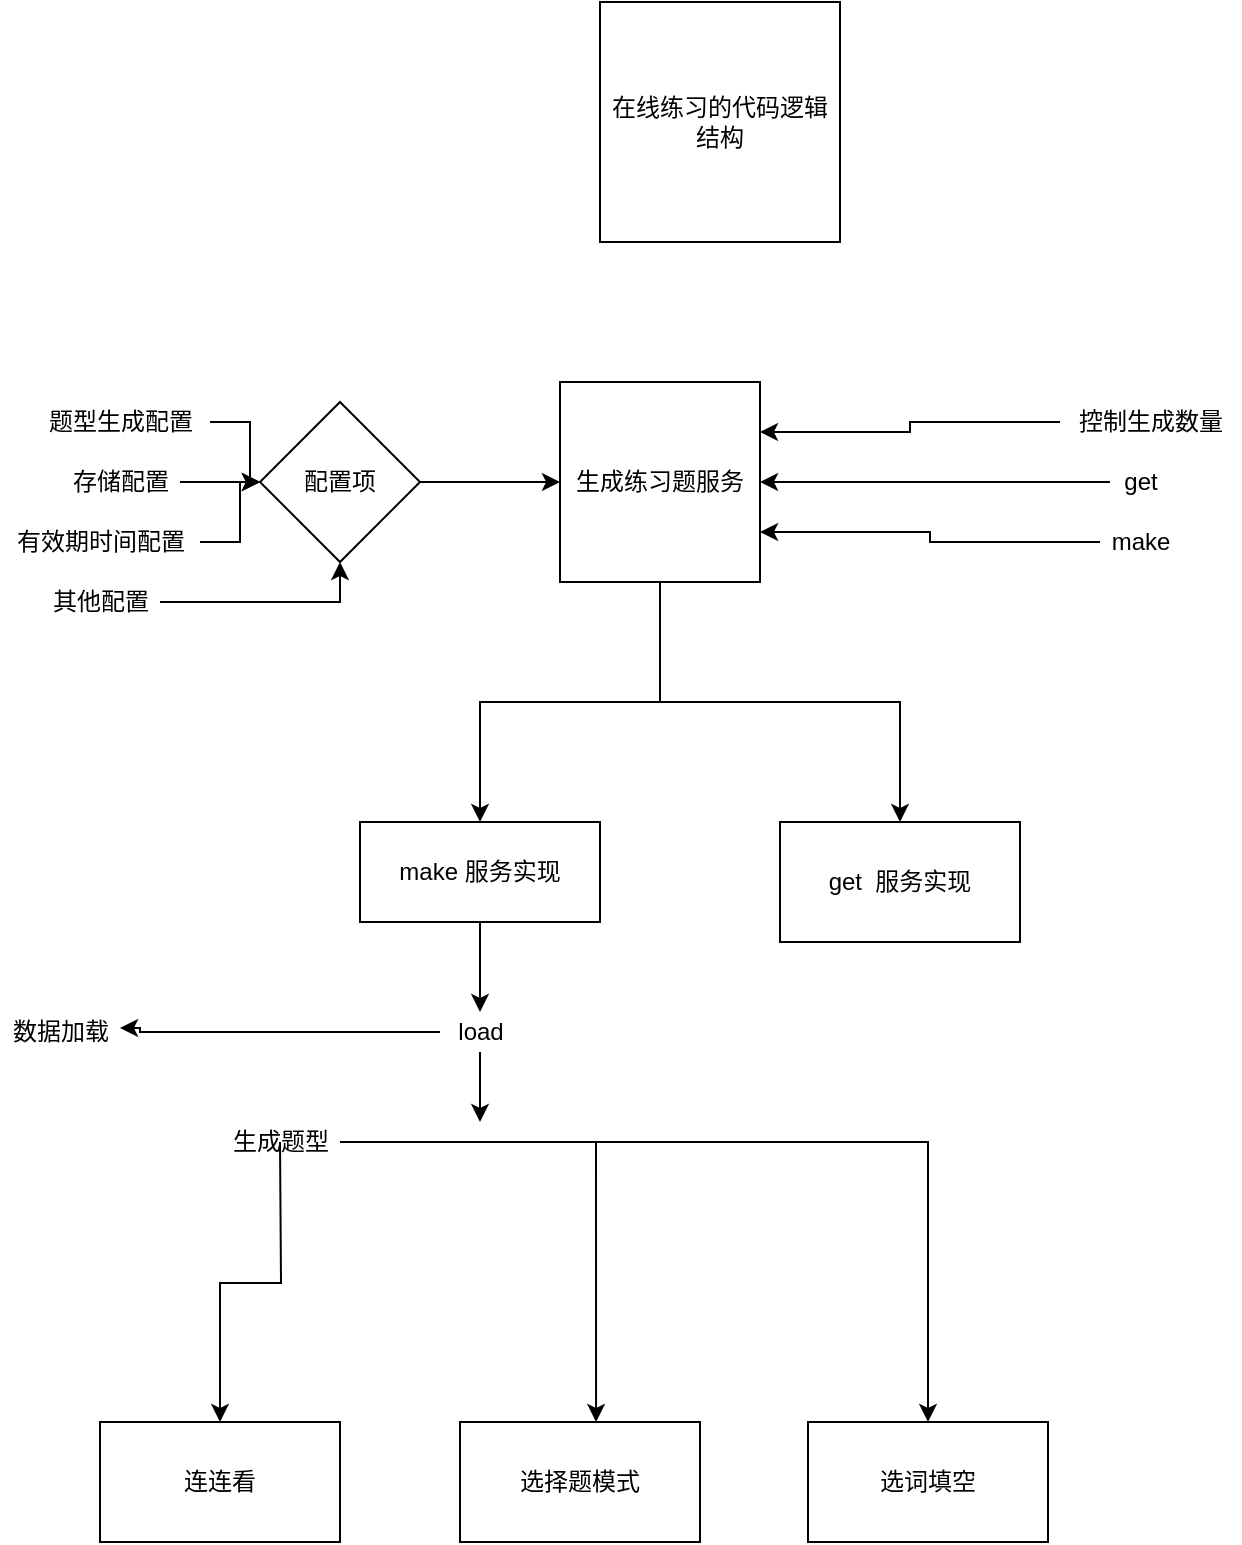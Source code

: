 <mxfile version="14.2.2" type="github">
  <diagram id="dF_qkSadvA-WX4MBEM9q" name="Page-1">
    <mxGraphModel dx="1401" dy="754" grid="1" gridSize="10" guides="1" tooltips="1" connect="1" arrows="1" fold="1" page="1" pageScale="1" pageWidth="827" pageHeight="1169" math="0" shadow="0">
      <root>
        <mxCell id="0" />
        <mxCell id="1" parent="0" />
        <mxCell id="G4-1y-KEtFYx3KAaQVzG-1" value="在线练习的代码逻辑结构&lt;br&gt;" style="whiteSpace=wrap;html=1;aspect=fixed;" vertex="1" parent="1">
          <mxGeometry x="310" y="80" width="120" height="120" as="geometry" />
        </mxCell>
        <mxCell id="G4-1y-KEtFYx3KAaQVzG-2" value="连连看" style="rounded=0;whiteSpace=wrap;html=1;" vertex="1" parent="1">
          <mxGeometry x="60" y="790" width="120" height="60" as="geometry" />
        </mxCell>
        <mxCell id="G4-1y-KEtFYx3KAaQVzG-3" value="选择题模式" style="whiteSpace=wrap;html=1;" vertex="1" parent="1">
          <mxGeometry x="240" y="790" width="120" height="60" as="geometry" />
        </mxCell>
        <mxCell id="G4-1y-KEtFYx3KAaQVzG-4" value="选词填空" style="whiteSpace=wrap;html=1;" vertex="1" parent="1">
          <mxGeometry x="414" y="790" width="120" height="60" as="geometry" />
        </mxCell>
        <mxCell id="G4-1y-KEtFYx3KAaQVzG-30" style="edgeStyle=orthogonalEdgeStyle;rounded=0;orthogonalLoop=1;jettySize=auto;html=1;" edge="1" parent="1" source="G4-1y-KEtFYx3KAaQVzG-6" target="G4-1y-KEtFYx3KAaQVzG-7">
          <mxGeometry relative="1" as="geometry" />
        </mxCell>
        <mxCell id="G4-1y-KEtFYx3KAaQVzG-31" style="edgeStyle=orthogonalEdgeStyle;rounded=0;orthogonalLoop=1;jettySize=auto;html=1;" edge="1" parent="1" source="G4-1y-KEtFYx3KAaQVzG-6" target="G4-1y-KEtFYx3KAaQVzG-29">
          <mxGeometry relative="1" as="geometry">
            <Array as="points">
              <mxPoint x="340" y="430" />
              <mxPoint x="460" y="430" />
            </Array>
          </mxGeometry>
        </mxCell>
        <mxCell id="G4-1y-KEtFYx3KAaQVzG-6" value="生成练习题服务&lt;br&gt;" style="whiteSpace=wrap;html=1;aspect=fixed;" vertex="1" parent="1">
          <mxGeometry x="290" y="270" width="100" height="100" as="geometry" />
        </mxCell>
        <mxCell id="G4-1y-KEtFYx3KAaQVzG-35" style="edgeStyle=orthogonalEdgeStyle;rounded=0;orthogonalLoop=1;jettySize=auto;html=1;" edge="1" parent="1" source="G4-1y-KEtFYx3KAaQVzG-7" target="G4-1y-KEtFYx3KAaQVzG-32">
          <mxGeometry relative="1" as="geometry" />
        </mxCell>
        <mxCell id="G4-1y-KEtFYx3KAaQVzG-7" value="make 服务实现&lt;br&gt;" style="whiteSpace=wrap;html=1;" vertex="1" parent="1">
          <mxGeometry x="190" y="490" width="120" height="50" as="geometry" />
        </mxCell>
        <mxCell id="G4-1y-KEtFYx3KAaQVzG-13" style="edgeStyle=orthogonalEdgeStyle;rounded=0;orthogonalLoop=1;jettySize=auto;html=1;entryX=1;entryY=0.25;entryDx=0;entryDy=0;" edge="1" parent="1" source="G4-1y-KEtFYx3KAaQVzG-9" target="G4-1y-KEtFYx3KAaQVzG-6">
          <mxGeometry relative="1" as="geometry" />
        </mxCell>
        <mxCell id="G4-1y-KEtFYx3KAaQVzG-9" value="控制生成数量" style="text;html=1;align=center;verticalAlign=middle;resizable=0;points=[];autosize=1;" vertex="1" parent="1">
          <mxGeometry x="540" y="280" width="90" height="20" as="geometry" />
        </mxCell>
        <mxCell id="G4-1y-KEtFYx3KAaQVzG-12" style="edgeStyle=orthogonalEdgeStyle;rounded=0;orthogonalLoop=1;jettySize=auto;html=1;" edge="1" parent="1" source="G4-1y-KEtFYx3KAaQVzG-11" target="G4-1y-KEtFYx3KAaQVzG-6">
          <mxGeometry relative="1" as="geometry" />
        </mxCell>
        <mxCell id="G4-1y-KEtFYx3KAaQVzG-11" value="配置项" style="rhombus;whiteSpace=wrap;html=1;" vertex="1" parent="1">
          <mxGeometry x="140" y="280" width="80" height="80" as="geometry" />
        </mxCell>
        <mxCell id="G4-1y-KEtFYx3KAaQVzG-28" style="edgeStyle=orthogonalEdgeStyle;rounded=0;orthogonalLoop=1;jettySize=auto;html=1;entryX=1;entryY=0.5;entryDx=0;entryDy=0;" edge="1" parent="1" source="G4-1y-KEtFYx3KAaQVzG-14" target="G4-1y-KEtFYx3KAaQVzG-6">
          <mxGeometry relative="1" as="geometry" />
        </mxCell>
        <mxCell id="G4-1y-KEtFYx3KAaQVzG-14" value="get" style="text;html=1;align=center;verticalAlign=middle;resizable=0;points=[];autosize=1;" vertex="1" parent="1">
          <mxGeometry x="565" y="310" width="30" height="20" as="geometry" />
        </mxCell>
        <mxCell id="G4-1y-KEtFYx3KAaQVzG-21" style="edgeStyle=orthogonalEdgeStyle;rounded=0;orthogonalLoop=1;jettySize=auto;html=1;" edge="1" parent="1" source="G4-1y-KEtFYx3KAaQVzG-15" target="G4-1y-KEtFYx3KAaQVzG-11">
          <mxGeometry relative="1" as="geometry" />
        </mxCell>
        <mxCell id="G4-1y-KEtFYx3KAaQVzG-15" value="题型生成配置" style="text;html=1;align=center;verticalAlign=middle;resizable=0;points=[];autosize=1;" vertex="1" parent="1">
          <mxGeometry x="25" y="280" width="90" height="20" as="geometry" />
        </mxCell>
        <mxCell id="G4-1y-KEtFYx3KAaQVzG-22" style="edgeStyle=orthogonalEdgeStyle;rounded=0;orthogonalLoop=1;jettySize=auto;html=1;" edge="1" parent="1" source="G4-1y-KEtFYx3KAaQVzG-16">
          <mxGeometry relative="1" as="geometry">
            <mxPoint x="140" y="320" as="targetPoint" />
          </mxGeometry>
        </mxCell>
        <mxCell id="G4-1y-KEtFYx3KAaQVzG-16" value="存储配置" style="text;html=1;align=center;verticalAlign=middle;resizable=0;points=[];autosize=1;" vertex="1" parent="1">
          <mxGeometry x="40" y="310" width="60" height="20" as="geometry" />
        </mxCell>
        <mxCell id="G4-1y-KEtFYx3KAaQVzG-23" style="edgeStyle=orthogonalEdgeStyle;rounded=0;orthogonalLoop=1;jettySize=auto;html=1;" edge="1" parent="1" source="G4-1y-KEtFYx3KAaQVzG-19" target="G4-1y-KEtFYx3KAaQVzG-11">
          <mxGeometry relative="1" as="geometry" />
        </mxCell>
        <mxCell id="G4-1y-KEtFYx3KAaQVzG-19" value="有效期时间配置&lt;br&gt;" style="text;html=1;align=center;verticalAlign=middle;resizable=0;points=[];autosize=1;" vertex="1" parent="1">
          <mxGeometry x="10" y="340" width="100" height="20" as="geometry" />
        </mxCell>
        <mxCell id="G4-1y-KEtFYx3KAaQVzG-24" style="edgeStyle=orthogonalEdgeStyle;rounded=0;orthogonalLoop=1;jettySize=auto;html=1;" edge="1" parent="1" source="G4-1y-KEtFYx3KAaQVzG-20" target="G4-1y-KEtFYx3KAaQVzG-11">
          <mxGeometry relative="1" as="geometry" />
        </mxCell>
        <mxCell id="G4-1y-KEtFYx3KAaQVzG-20" value="其他配置&lt;br&gt;" style="text;html=1;align=center;verticalAlign=middle;resizable=0;points=[];autosize=1;" vertex="1" parent="1">
          <mxGeometry x="30" y="370" width="60" height="20" as="geometry" />
        </mxCell>
        <mxCell id="G4-1y-KEtFYx3KAaQVzG-27" style="edgeStyle=orthogonalEdgeStyle;rounded=0;orthogonalLoop=1;jettySize=auto;html=1;entryX=1;entryY=0.75;entryDx=0;entryDy=0;" edge="1" parent="1" source="G4-1y-KEtFYx3KAaQVzG-26" target="G4-1y-KEtFYx3KAaQVzG-6">
          <mxGeometry relative="1" as="geometry" />
        </mxCell>
        <mxCell id="G4-1y-KEtFYx3KAaQVzG-26" value="make" style="text;html=1;align=center;verticalAlign=middle;resizable=0;points=[];autosize=1;" vertex="1" parent="1">
          <mxGeometry x="560" y="340" width="40" height="20" as="geometry" />
        </mxCell>
        <mxCell id="G4-1y-KEtFYx3KAaQVzG-29" value="get&amp;nbsp; 服务实现" style="whiteSpace=wrap;html=1;" vertex="1" parent="1">
          <mxGeometry x="400" y="490" width="120" height="60" as="geometry" />
        </mxCell>
        <mxCell id="G4-1y-KEtFYx3KAaQVzG-33" style="edgeStyle=orthogonalEdgeStyle;rounded=0;orthogonalLoop=1;jettySize=auto;html=1;entryX=1;entryY=0.425;entryDx=0;entryDy=0;entryPerimeter=0;" edge="1" parent="1" source="G4-1y-KEtFYx3KAaQVzG-32" target="G4-1y-KEtFYx3KAaQVzG-34">
          <mxGeometry relative="1" as="geometry">
            <mxPoint x="80" y="600" as="targetPoint" />
            <Array as="points">
              <mxPoint x="80" y="595" />
              <mxPoint x="80" y="593" />
            </Array>
          </mxGeometry>
        </mxCell>
        <mxCell id="G4-1y-KEtFYx3KAaQVzG-44" style="edgeStyle=orthogonalEdgeStyle;rounded=0;orthogonalLoop=1;jettySize=auto;html=1;" edge="1" parent="1" source="G4-1y-KEtFYx3KAaQVzG-32">
          <mxGeometry relative="1" as="geometry">
            <mxPoint x="250" y="640" as="targetPoint" />
          </mxGeometry>
        </mxCell>
        <mxCell id="G4-1y-KEtFYx3KAaQVzG-32" value="load" style="text;html=1;align=center;verticalAlign=middle;resizable=0;points=[];autosize=1;" vertex="1" parent="1">
          <mxGeometry x="230" y="585" width="40" height="20" as="geometry" />
        </mxCell>
        <mxCell id="G4-1y-KEtFYx3KAaQVzG-34" value="数据加载" style="text;html=1;align=center;verticalAlign=middle;resizable=0;points=[];autosize=1;" vertex="1" parent="1">
          <mxGeometry x="10" y="584.5" width="60" height="20" as="geometry" />
        </mxCell>
        <mxCell id="G4-1y-KEtFYx3KAaQVzG-41" style="edgeStyle=orthogonalEdgeStyle;rounded=0;orthogonalLoop=1;jettySize=auto;html=1;" edge="1" parent="1" target="G4-1y-KEtFYx3KAaQVzG-2">
          <mxGeometry relative="1" as="geometry">
            <mxPoint x="150" y="650" as="sourcePoint" />
          </mxGeometry>
        </mxCell>
        <mxCell id="G4-1y-KEtFYx3KAaQVzG-42" style="edgeStyle=orthogonalEdgeStyle;rounded=0;orthogonalLoop=1;jettySize=auto;html=1;entryX=0.567;entryY=0;entryDx=0;entryDy=0;entryPerimeter=0;" edge="1" parent="1" source="G4-1y-KEtFYx3KAaQVzG-40" target="G4-1y-KEtFYx3KAaQVzG-3">
          <mxGeometry relative="1" as="geometry" />
        </mxCell>
        <mxCell id="G4-1y-KEtFYx3KAaQVzG-43" style="edgeStyle=orthogonalEdgeStyle;rounded=0;orthogonalLoop=1;jettySize=auto;html=1;" edge="1" parent="1" source="G4-1y-KEtFYx3KAaQVzG-40" target="G4-1y-KEtFYx3KAaQVzG-4">
          <mxGeometry relative="1" as="geometry" />
        </mxCell>
        <mxCell id="G4-1y-KEtFYx3KAaQVzG-40" value="生成题型" style="text;html=1;align=center;verticalAlign=middle;resizable=0;points=[];autosize=1;" vertex="1" parent="1">
          <mxGeometry x="120" y="640" width="60" height="20" as="geometry" />
        </mxCell>
      </root>
    </mxGraphModel>
  </diagram>
</mxfile>
